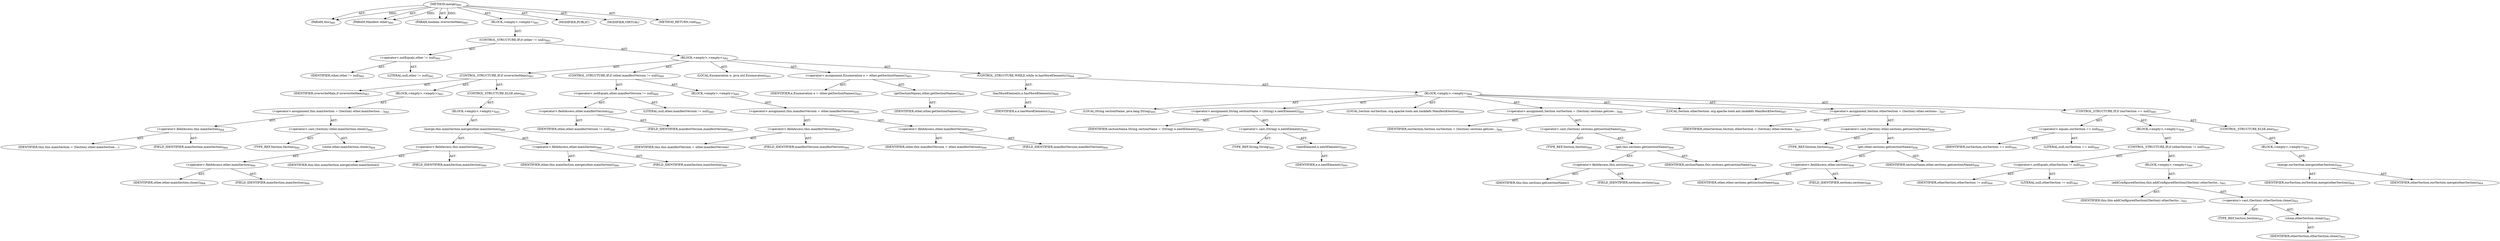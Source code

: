 digraph "merge" {  
"111669149735" [label = <(METHOD,merge)<SUB>880</SUB>> ]
"115964117011" [label = <(PARAM,this)<SUB>880</SUB>> ]
"115964117061" [label = <(PARAM,Manifest other)<SUB>880</SUB>> ]
"115964117062" [label = <(PARAM,boolean overwriteMain)<SUB>880</SUB>> ]
"25769803901" [label = <(BLOCK,&lt;empty&gt;,&lt;empty&gt;)<SUB>881</SUB>> ]
"47244640326" [label = <(CONTROL_STRUCTURE,IF,if (other != null))<SUB>882</SUB>> ]
"30064771683" [label = <(&lt;operator&gt;.notEquals,other != null)<SUB>882</SUB>> ]
"68719477184" [label = <(IDENTIFIER,other,other != null)<SUB>882</SUB>> ]
"90194313340" [label = <(LITERAL,null,other != null)<SUB>882</SUB>> ]
"25769803902" [label = <(BLOCK,&lt;empty&gt;,&lt;empty&gt;)<SUB>882</SUB>> ]
"47244640327" [label = <(CONTROL_STRUCTURE,IF,if (overwriteMain))<SUB>883</SUB>> ]
"68719477185" [label = <(IDENTIFIER,overwriteMain,if (overwriteMain))<SUB>883</SUB>> ]
"25769803903" [label = <(BLOCK,&lt;empty&gt;,&lt;empty&gt;)<SUB>883</SUB>> ]
"30064771684" [label = <(&lt;operator&gt;.assignment,this.mainSection = (Section) other.mainSection....)<SUB>884</SUB>> ]
"30064771685" [label = <(&lt;operator&gt;.fieldAccess,this.mainSection)<SUB>884</SUB>> ]
"68719477186" [label = <(IDENTIFIER,this,this.mainSection = (Section) other.mainSection....)> ]
"55834574969" [label = <(FIELD_IDENTIFIER,mainSection,mainSection)<SUB>884</SUB>> ]
"30064771686" [label = <(&lt;operator&gt;.cast,(Section) other.mainSection.clone())<SUB>884</SUB>> ]
"180388626465" [label = <(TYPE_REF,Section,Section)<SUB>884</SUB>> ]
"30064771687" [label = <(clone,other.mainSection.clone())<SUB>884</SUB>> ]
"30064771688" [label = <(&lt;operator&gt;.fieldAccess,other.mainSection)<SUB>884</SUB>> ]
"68719477187" [label = <(IDENTIFIER,other,other.mainSection.clone())<SUB>884</SUB>> ]
"55834574970" [label = <(FIELD_IDENTIFIER,mainSection,mainSection)<SUB>884</SUB>> ]
"47244640328" [label = <(CONTROL_STRUCTURE,ELSE,else)<SUB>885</SUB>> ]
"25769803904" [label = <(BLOCK,&lt;empty&gt;,&lt;empty&gt;)<SUB>885</SUB>> ]
"30064771689" [label = <(merge,this.mainSection.merge(other.mainSection))<SUB>886</SUB>> ]
"30064771690" [label = <(&lt;operator&gt;.fieldAccess,this.mainSection)<SUB>886</SUB>> ]
"68719477188" [label = <(IDENTIFIER,this,this.mainSection.merge(other.mainSection))> ]
"55834574971" [label = <(FIELD_IDENTIFIER,mainSection,mainSection)<SUB>886</SUB>> ]
"30064771691" [label = <(&lt;operator&gt;.fieldAccess,other.mainSection)<SUB>886</SUB>> ]
"68719477189" [label = <(IDENTIFIER,other,this.mainSection.merge(other.mainSection))<SUB>886</SUB>> ]
"55834574972" [label = <(FIELD_IDENTIFIER,mainSection,mainSection)<SUB>886</SUB>> ]
"47244640329" [label = <(CONTROL_STRUCTURE,IF,if (other.manifestVersion != null))<SUB>889</SUB>> ]
"30064771692" [label = <(&lt;operator&gt;.notEquals,other.manifestVersion != null)<SUB>889</SUB>> ]
"30064771693" [label = <(&lt;operator&gt;.fieldAccess,other.manifestVersion)<SUB>889</SUB>> ]
"68719477190" [label = <(IDENTIFIER,other,other.manifestVersion != null)<SUB>889</SUB>> ]
"55834574973" [label = <(FIELD_IDENTIFIER,manifestVersion,manifestVersion)<SUB>889</SUB>> ]
"90194313341" [label = <(LITERAL,null,other.manifestVersion != null)<SUB>889</SUB>> ]
"25769803905" [label = <(BLOCK,&lt;empty&gt;,&lt;empty&gt;)<SUB>889</SUB>> ]
"30064771694" [label = <(&lt;operator&gt;.assignment,this.manifestVersion = other.manifestVersion)<SUB>890</SUB>> ]
"30064771695" [label = <(&lt;operator&gt;.fieldAccess,this.manifestVersion)<SUB>890</SUB>> ]
"68719477191" [label = <(IDENTIFIER,this,this.manifestVersion = other.manifestVersion)> ]
"55834574974" [label = <(FIELD_IDENTIFIER,manifestVersion,manifestVersion)<SUB>890</SUB>> ]
"30064771696" [label = <(&lt;operator&gt;.fieldAccess,other.manifestVersion)<SUB>890</SUB>> ]
"68719477192" [label = <(IDENTIFIER,other,this.manifestVersion = other.manifestVersion)<SUB>890</SUB>> ]
"55834574975" [label = <(FIELD_IDENTIFIER,manifestVersion,manifestVersion)<SUB>890</SUB>> ]
"94489280582" [label = <(LOCAL,Enumeration e: java.util.Enumeration)<SUB>893</SUB>> ]
"30064771697" [label = <(&lt;operator&gt;.assignment,Enumeration e = other.getSectionNames())<SUB>893</SUB>> ]
"68719477193" [label = <(IDENTIFIER,e,Enumeration e = other.getSectionNames())<SUB>893</SUB>> ]
"30064771698" [label = <(getSectionNames,other.getSectionNames())<SUB>893</SUB>> ]
"68719477194" [label = <(IDENTIFIER,other,other.getSectionNames())<SUB>893</SUB>> ]
"47244640330" [label = <(CONTROL_STRUCTURE,WHILE,while (e.hasMoreElements()))<SUB>894</SUB>> ]
"30064771699" [label = <(hasMoreElements,e.hasMoreElements())<SUB>894</SUB>> ]
"68719477195" [label = <(IDENTIFIER,e,e.hasMoreElements())<SUB>894</SUB>> ]
"25769803906" [label = <(BLOCK,&lt;empty&gt;,&lt;empty&gt;)<SUB>894</SUB>> ]
"94489280583" [label = <(LOCAL,String sectionName: java.lang.String)<SUB>895</SUB>> ]
"30064771700" [label = <(&lt;operator&gt;.assignment,String sectionName = (String) e.nextElement())<SUB>895</SUB>> ]
"68719477196" [label = <(IDENTIFIER,sectionName,String sectionName = (String) e.nextElement())<SUB>895</SUB>> ]
"30064771701" [label = <(&lt;operator&gt;.cast,(String) e.nextElement())<SUB>895</SUB>> ]
"180388626466" [label = <(TYPE_REF,String,String)<SUB>895</SUB>> ]
"30064771702" [label = <(nextElement,e.nextElement())<SUB>895</SUB>> ]
"68719477197" [label = <(IDENTIFIER,e,e.nextElement())<SUB>895</SUB>> ]
"94489280584" [label = <(LOCAL,Section ourSection: org.apache.tools.ant.taskdefs.Manifest$Section)<SUB>896</SUB>> ]
"30064771703" [label = <(&lt;operator&gt;.assignment,Section ourSection = (Section) sections.get(sec...)<SUB>896</SUB>> ]
"68719477198" [label = <(IDENTIFIER,ourSection,Section ourSection = (Section) sections.get(sec...)<SUB>896</SUB>> ]
"30064771704" [label = <(&lt;operator&gt;.cast,(Section) sections.get(sectionName))<SUB>896</SUB>> ]
"180388626467" [label = <(TYPE_REF,Section,Section)<SUB>896</SUB>> ]
"30064771705" [label = <(get,this.sections.get(sectionName))<SUB>896</SUB>> ]
"30064771706" [label = <(&lt;operator&gt;.fieldAccess,this.sections)<SUB>896</SUB>> ]
"68719477199" [label = <(IDENTIFIER,this,this.sections.get(sectionName))> ]
"55834574976" [label = <(FIELD_IDENTIFIER,sections,sections)<SUB>896</SUB>> ]
"68719477200" [label = <(IDENTIFIER,sectionName,this.sections.get(sectionName))<SUB>896</SUB>> ]
"94489280585" [label = <(LOCAL,Section otherSection: org.apache.tools.ant.taskdefs.Manifest$Section)<SUB>897</SUB>> ]
"30064771707" [label = <(&lt;operator&gt;.assignment,Section otherSection = (Section) other.sections...)<SUB>897</SUB>> ]
"68719477201" [label = <(IDENTIFIER,otherSection,Section otherSection = (Section) other.sections...)<SUB>897</SUB>> ]
"30064771708" [label = <(&lt;operator&gt;.cast,(Section) other.sections.get(sectionName))<SUB>898</SUB>> ]
"180388626468" [label = <(TYPE_REF,Section,Section)<SUB>898</SUB>> ]
"30064771709" [label = <(get,other.sections.get(sectionName))<SUB>898</SUB>> ]
"30064771710" [label = <(&lt;operator&gt;.fieldAccess,other.sections)<SUB>898</SUB>> ]
"68719477202" [label = <(IDENTIFIER,other,other.sections.get(sectionName))<SUB>898</SUB>> ]
"55834574977" [label = <(FIELD_IDENTIFIER,sections,sections)<SUB>898</SUB>> ]
"68719477203" [label = <(IDENTIFIER,sectionName,other.sections.get(sectionName))<SUB>898</SUB>> ]
"47244640331" [label = <(CONTROL_STRUCTURE,IF,if (ourSection == null))<SUB>899</SUB>> ]
"30064771711" [label = <(&lt;operator&gt;.equals,ourSection == null)<SUB>899</SUB>> ]
"68719477204" [label = <(IDENTIFIER,ourSection,ourSection == null)<SUB>899</SUB>> ]
"90194313342" [label = <(LITERAL,null,ourSection == null)<SUB>899</SUB>> ]
"25769803907" [label = <(BLOCK,&lt;empty&gt;,&lt;empty&gt;)<SUB>899</SUB>> ]
"47244640332" [label = <(CONTROL_STRUCTURE,IF,if (otherSection != null))<SUB>900</SUB>> ]
"30064771712" [label = <(&lt;operator&gt;.notEquals,otherSection != null)<SUB>900</SUB>> ]
"68719477205" [label = <(IDENTIFIER,otherSection,otherSection != null)<SUB>900</SUB>> ]
"90194313343" [label = <(LITERAL,null,otherSection != null)<SUB>900</SUB>> ]
"25769803908" [label = <(BLOCK,&lt;empty&gt;,&lt;empty&gt;)<SUB>900</SUB>> ]
"30064771713" [label = <(addConfiguredSection,this.addConfiguredSection((Section) otherSectio...)<SUB>901</SUB>> ]
"68719476765" [label = <(IDENTIFIER,this,this.addConfiguredSection((Section) otherSectio...)<SUB>901</SUB>> ]
"30064771714" [label = <(&lt;operator&gt;.cast,(Section) otherSection.clone())<SUB>901</SUB>> ]
"180388626469" [label = <(TYPE_REF,Section,Section)<SUB>901</SUB>> ]
"30064771715" [label = <(clone,otherSection.clone())<SUB>901</SUB>> ]
"68719477206" [label = <(IDENTIFIER,otherSection,otherSection.clone())<SUB>901</SUB>> ]
"47244640333" [label = <(CONTROL_STRUCTURE,ELSE,else)<SUB>903</SUB>> ]
"25769803909" [label = <(BLOCK,&lt;empty&gt;,&lt;empty&gt;)<SUB>903</SUB>> ]
"30064771716" [label = <(merge,ourSection.merge(otherSection))<SUB>904</SUB>> ]
"68719477207" [label = <(IDENTIFIER,ourSection,ourSection.merge(otherSection))<SUB>904</SUB>> ]
"68719477208" [label = <(IDENTIFIER,otherSection,ourSection.merge(otherSection))<SUB>904</SUB>> ]
"133143986285" [label = <(MODIFIER,PUBLIC)> ]
"133143986286" [label = <(MODIFIER,VIRTUAL)> ]
"128849018919" [label = <(METHOD_RETURN,void)<SUB>880</SUB>> ]
  "111669149735" -> "115964117011"  [ label = "AST: "] 
  "111669149735" -> "115964117061"  [ label = "AST: "] 
  "111669149735" -> "115964117062"  [ label = "AST: "] 
  "111669149735" -> "25769803901"  [ label = "AST: "] 
  "111669149735" -> "133143986285"  [ label = "AST: "] 
  "111669149735" -> "133143986286"  [ label = "AST: "] 
  "111669149735" -> "128849018919"  [ label = "AST: "] 
  "25769803901" -> "47244640326"  [ label = "AST: "] 
  "47244640326" -> "30064771683"  [ label = "AST: "] 
  "47244640326" -> "25769803902"  [ label = "AST: "] 
  "30064771683" -> "68719477184"  [ label = "AST: "] 
  "30064771683" -> "90194313340"  [ label = "AST: "] 
  "25769803902" -> "47244640327"  [ label = "AST: "] 
  "25769803902" -> "47244640329"  [ label = "AST: "] 
  "25769803902" -> "94489280582"  [ label = "AST: "] 
  "25769803902" -> "30064771697"  [ label = "AST: "] 
  "25769803902" -> "47244640330"  [ label = "AST: "] 
  "47244640327" -> "68719477185"  [ label = "AST: "] 
  "47244640327" -> "25769803903"  [ label = "AST: "] 
  "47244640327" -> "47244640328"  [ label = "AST: "] 
  "25769803903" -> "30064771684"  [ label = "AST: "] 
  "30064771684" -> "30064771685"  [ label = "AST: "] 
  "30064771684" -> "30064771686"  [ label = "AST: "] 
  "30064771685" -> "68719477186"  [ label = "AST: "] 
  "30064771685" -> "55834574969"  [ label = "AST: "] 
  "30064771686" -> "180388626465"  [ label = "AST: "] 
  "30064771686" -> "30064771687"  [ label = "AST: "] 
  "30064771687" -> "30064771688"  [ label = "AST: "] 
  "30064771688" -> "68719477187"  [ label = "AST: "] 
  "30064771688" -> "55834574970"  [ label = "AST: "] 
  "47244640328" -> "25769803904"  [ label = "AST: "] 
  "25769803904" -> "30064771689"  [ label = "AST: "] 
  "30064771689" -> "30064771690"  [ label = "AST: "] 
  "30064771689" -> "30064771691"  [ label = "AST: "] 
  "30064771690" -> "68719477188"  [ label = "AST: "] 
  "30064771690" -> "55834574971"  [ label = "AST: "] 
  "30064771691" -> "68719477189"  [ label = "AST: "] 
  "30064771691" -> "55834574972"  [ label = "AST: "] 
  "47244640329" -> "30064771692"  [ label = "AST: "] 
  "47244640329" -> "25769803905"  [ label = "AST: "] 
  "30064771692" -> "30064771693"  [ label = "AST: "] 
  "30064771692" -> "90194313341"  [ label = "AST: "] 
  "30064771693" -> "68719477190"  [ label = "AST: "] 
  "30064771693" -> "55834574973"  [ label = "AST: "] 
  "25769803905" -> "30064771694"  [ label = "AST: "] 
  "30064771694" -> "30064771695"  [ label = "AST: "] 
  "30064771694" -> "30064771696"  [ label = "AST: "] 
  "30064771695" -> "68719477191"  [ label = "AST: "] 
  "30064771695" -> "55834574974"  [ label = "AST: "] 
  "30064771696" -> "68719477192"  [ label = "AST: "] 
  "30064771696" -> "55834574975"  [ label = "AST: "] 
  "30064771697" -> "68719477193"  [ label = "AST: "] 
  "30064771697" -> "30064771698"  [ label = "AST: "] 
  "30064771698" -> "68719477194"  [ label = "AST: "] 
  "47244640330" -> "30064771699"  [ label = "AST: "] 
  "47244640330" -> "25769803906"  [ label = "AST: "] 
  "30064771699" -> "68719477195"  [ label = "AST: "] 
  "25769803906" -> "94489280583"  [ label = "AST: "] 
  "25769803906" -> "30064771700"  [ label = "AST: "] 
  "25769803906" -> "94489280584"  [ label = "AST: "] 
  "25769803906" -> "30064771703"  [ label = "AST: "] 
  "25769803906" -> "94489280585"  [ label = "AST: "] 
  "25769803906" -> "30064771707"  [ label = "AST: "] 
  "25769803906" -> "47244640331"  [ label = "AST: "] 
  "30064771700" -> "68719477196"  [ label = "AST: "] 
  "30064771700" -> "30064771701"  [ label = "AST: "] 
  "30064771701" -> "180388626466"  [ label = "AST: "] 
  "30064771701" -> "30064771702"  [ label = "AST: "] 
  "30064771702" -> "68719477197"  [ label = "AST: "] 
  "30064771703" -> "68719477198"  [ label = "AST: "] 
  "30064771703" -> "30064771704"  [ label = "AST: "] 
  "30064771704" -> "180388626467"  [ label = "AST: "] 
  "30064771704" -> "30064771705"  [ label = "AST: "] 
  "30064771705" -> "30064771706"  [ label = "AST: "] 
  "30064771705" -> "68719477200"  [ label = "AST: "] 
  "30064771706" -> "68719477199"  [ label = "AST: "] 
  "30064771706" -> "55834574976"  [ label = "AST: "] 
  "30064771707" -> "68719477201"  [ label = "AST: "] 
  "30064771707" -> "30064771708"  [ label = "AST: "] 
  "30064771708" -> "180388626468"  [ label = "AST: "] 
  "30064771708" -> "30064771709"  [ label = "AST: "] 
  "30064771709" -> "30064771710"  [ label = "AST: "] 
  "30064771709" -> "68719477203"  [ label = "AST: "] 
  "30064771710" -> "68719477202"  [ label = "AST: "] 
  "30064771710" -> "55834574977"  [ label = "AST: "] 
  "47244640331" -> "30064771711"  [ label = "AST: "] 
  "47244640331" -> "25769803907"  [ label = "AST: "] 
  "47244640331" -> "47244640333"  [ label = "AST: "] 
  "30064771711" -> "68719477204"  [ label = "AST: "] 
  "30064771711" -> "90194313342"  [ label = "AST: "] 
  "25769803907" -> "47244640332"  [ label = "AST: "] 
  "47244640332" -> "30064771712"  [ label = "AST: "] 
  "47244640332" -> "25769803908"  [ label = "AST: "] 
  "30064771712" -> "68719477205"  [ label = "AST: "] 
  "30064771712" -> "90194313343"  [ label = "AST: "] 
  "25769803908" -> "30064771713"  [ label = "AST: "] 
  "30064771713" -> "68719476765"  [ label = "AST: "] 
  "30064771713" -> "30064771714"  [ label = "AST: "] 
  "30064771714" -> "180388626469"  [ label = "AST: "] 
  "30064771714" -> "30064771715"  [ label = "AST: "] 
  "30064771715" -> "68719477206"  [ label = "AST: "] 
  "47244640333" -> "25769803909"  [ label = "AST: "] 
  "25769803909" -> "30064771716"  [ label = "AST: "] 
  "30064771716" -> "68719477207"  [ label = "AST: "] 
  "30064771716" -> "68719477208"  [ label = "AST: "] 
  "111669149735" -> "115964117011"  [ label = "DDG: "] 
  "111669149735" -> "115964117061"  [ label = "DDG: "] 
  "111669149735" -> "115964117062"  [ label = "DDG: "] 
}
